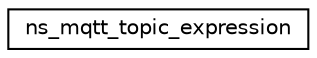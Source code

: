 digraph "Graphical Class Hierarchy"
{
  edge [fontname="Helvetica",fontsize="10",labelfontname="Helvetica",labelfontsize="10"];
  node [fontname="Helvetica",fontsize="10",shape=record];
  rankdir="LR";
  Node1 [label="ns_mqtt_topic_expression",height=0.2,width=0.4,color="black", fillcolor="white", style="filled",URL="$structns__mqtt__topic__expression.html"];
}
